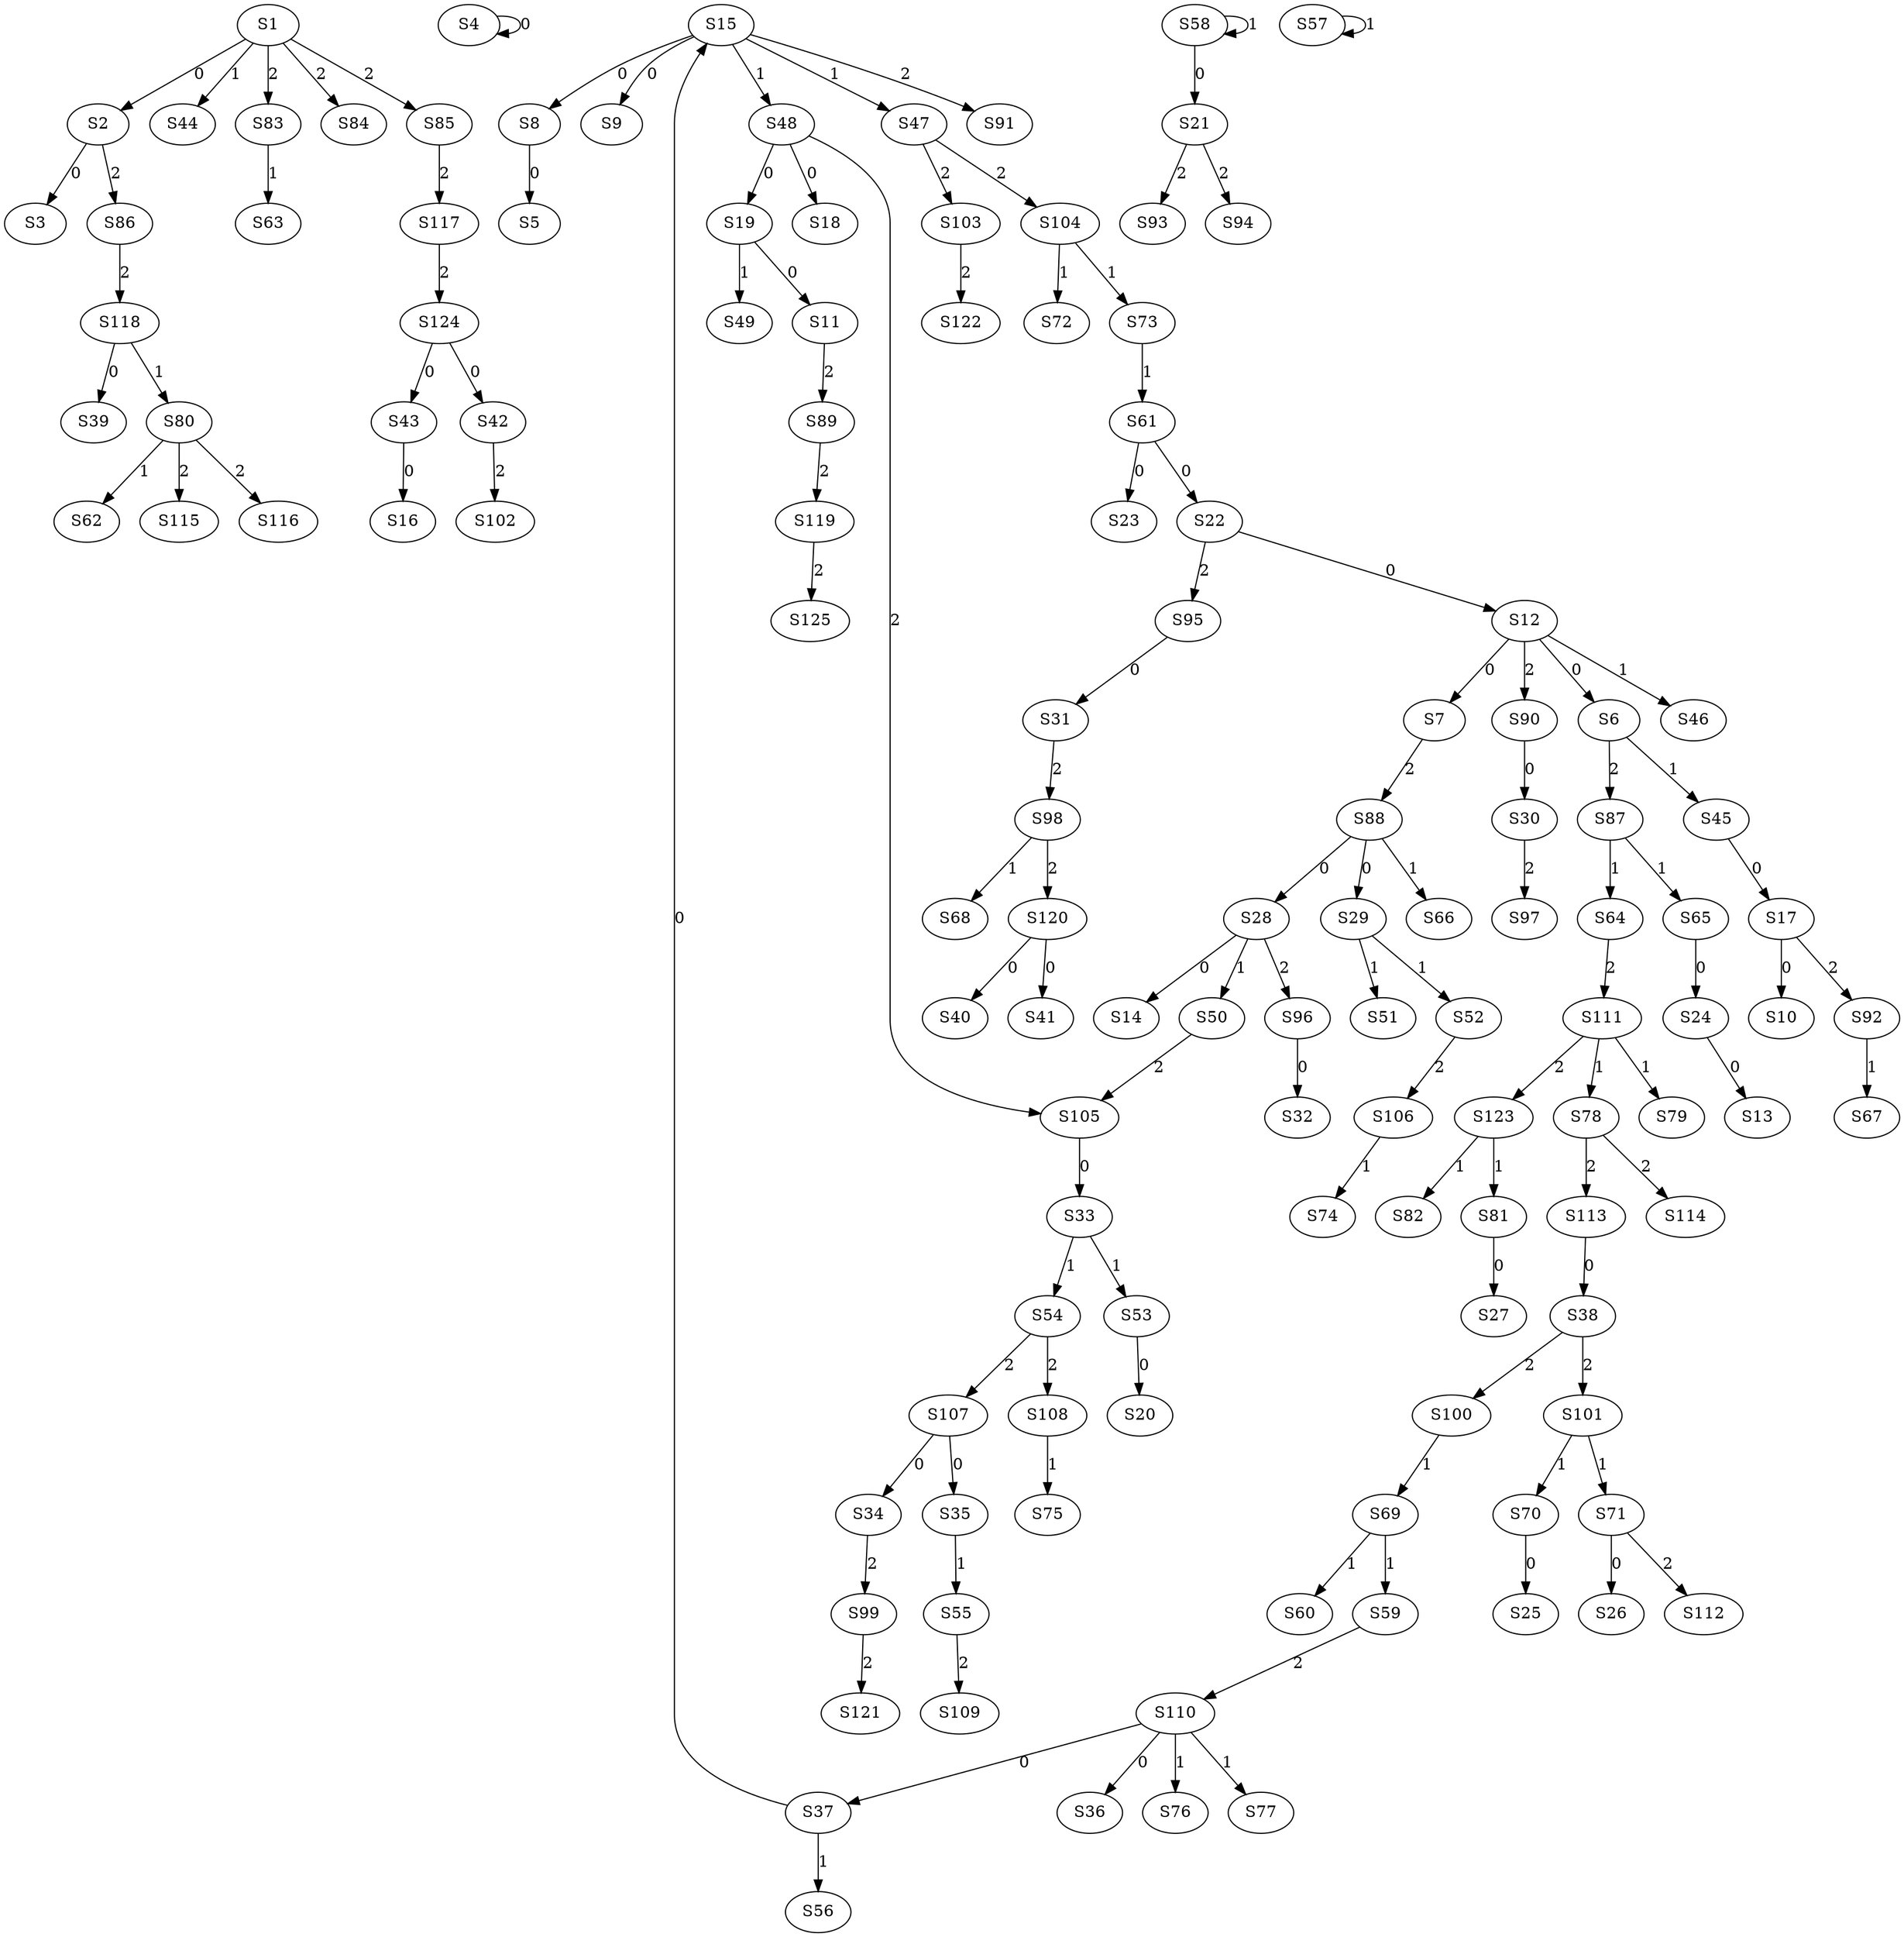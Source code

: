 strict digraph {
	S1 -> S2 [ label = 0 ];
	S2 -> S3 [ label = 0 ];
	S4 -> S4 [ label = 0 ];
	S8 -> S5 [ label = 0 ];
	S12 -> S6 [ label = 0 ];
	S12 -> S7 [ label = 0 ];
	S15 -> S8 [ label = 0 ];
	S15 -> S9 [ label = 0 ];
	S17 -> S10 [ label = 0 ];
	S19 -> S11 [ label = 0 ];
	S22 -> S12 [ label = 0 ];
	S24 -> S13 [ label = 0 ];
	S28 -> S14 [ label = 0 ];
	S37 -> S15 [ label = 0 ];
	S43 -> S16 [ label = 0 ];
	S45 -> S17 [ label = 0 ];
	S48 -> S18 [ label = 0 ];
	S48 -> S19 [ label = 0 ];
	S53 -> S20 [ label = 0 ];
	S58 -> S21 [ label = 0 ];
	S61 -> S22 [ label = 0 ];
	S61 -> S23 [ label = 0 ];
	S65 -> S24 [ label = 0 ];
	S70 -> S25 [ label = 0 ];
	S71 -> S26 [ label = 0 ];
	S81 -> S27 [ label = 0 ];
	S88 -> S28 [ label = 0 ];
	S88 -> S29 [ label = 0 ];
	S90 -> S30 [ label = 0 ];
	S95 -> S31 [ label = 0 ];
	S96 -> S32 [ label = 0 ];
	S105 -> S33 [ label = 0 ];
	S107 -> S34 [ label = 0 ];
	S107 -> S35 [ label = 0 ];
	S110 -> S36 [ label = 0 ];
	S110 -> S37 [ label = 0 ];
	S113 -> S38 [ label = 0 ];
	S118 -> S39 [ label = 0 ];
	S120 -> S40 [ label = 0 ];
	S120 -> S41 [ label = 0 ];
	S124 -> S42 [ label = 0 ];
	S124 -> S43 [ label = 0 ];
	S1 -> S44 [ label = 1 ];
	S6 -> S45 [ label = 1 ];
	S12 -> S46 [ label = 1 ];
	S15 -> S47 [ label = 1 ];
	S15 -> S48 [ label = 1 ];
	S19 -> S49 [ label = 1 ];
	S28 -> S50 [ label = 1 ];
	S29 -> S51 [ label = 1 ];
	S29 -> S52 [ label = 1 ];
	S33 -> S53 [ label = 1 ];
	S33 -> S54 [ label = 1 ];
	S35 -> S55 [ label = 1 ];
	S37 -> S56 [ label = 1 ];
	S57 -> S57 [ label = 1 ];
	S58 -> S58 [ label = 1 ];
	S69 -> S59 [ label = 1 ];
	S69 -> S60 [ label = 1 ];
	S73 -> S61 [ label = 1 ];
	S80 -> S62 [ label = 1 ];
	S83 -> S63 [ label = 1 ];
	S87 -> S64 [ label = 1 ];
	S87 -> S65 [ label = 1 ];
	S88 -> S66 [ label = 1 ];
	S92 -> S67 [ label = 1 ];
	S98 -> S68 [ label = 1 ];
	S100 -> S69 [ label = 1 ];
	S101 -> S70 [ label = 1 ];
	S101 -> S71 [ label = 1 ];
	S104 -> S72 [ label = 1 ];
	S104 -> S73 [ label = 1 ];
	S106 -> S74 [ label = 1 ];
	S108 -> S75 [ label = 1 ];
	S110 -> S76 [ label = 1 ];
	S110 -> S77 [ label = 1 ];
	S111 -> S78 [ label = 1 ];
	S111 -> S79 [ label = 1 ];
	S118 -> S80 [ label = 1 ];
	S123 -> S81 [ label = 1 ];
	S123 -> S82 [ label = 1 ];
	S1 -> S83 [ label = 2 ];
	S1 -> S84 [ label = 2 ];
	S1 -> S85 [ label = 2 ];
	S2 -> S86 [ label = 2 ];
	S6 -> S87 [ label = 2 ];
	S7 -> S88 [ label = 2 ];
	S11 -> S89 [ label = 2 ];
	S12 -> S90 [ label = 2 ];
	S15 -> S91 [ label = 2 ];
	S17 -> S92 [ label = 2 ];
	S21 -> S93 [ label = 2 ];
	S21 -> S94 [ label = 2 ];
	S22 -> S95 [ label = 2 ];
	S28 -> S96 [ label = 2 ];
	S30 -> S97 [ label = 2 ];
	S31 -> S98 [ label = 2 ];
	S34 -> S99 [ label = 2 ];
	S38 -> S100 [ label = 2 ];
	S38 -> S101 [ label = 2 ];
	S42 -> S102 [ label = 2 ];
	S47 -> S103 [ label = 2 ];
	S47 -> S104 [ label = 2 ];
	S48 -> S105 [ label = 2 ];
	S52 -> S106 [ label = 2 ];
	S54 -> S107 [ label = 2 ];
	S54 -> S108 [ label = 2 ];
	S55 -> S109 [ label = 2 ];
	S59 -> S110 [ label = 2 ];
	S64 -> S111 [ label = 2 ];
	S71 -> S112 [ label = 2 ];
	S78 -> S113 [ label = 2 ];
	S78 -> S114 [ label = 2 ];
	S80 -> S115 [ label = 2 ];
	S80 -> S116 [ label = 2 ];
	S85 -> S117 [ label = 2 ];
	S86 -> S118 [ label = 2 ];
	S89 -> S119 [ label = 2 ];
	S98 -> S120 [ label = 2 ];
	S99 -> S121 [ label = 2 ];
	S103 -> S122 [ label = 2 ];
	S111 -> S123 [ label = 2 ];
	S117 -> S124 [ label = 2 ];
	S119 -> S125 [ label = 2 ];
	S50 -> S105 [ label = 2 ];
}
